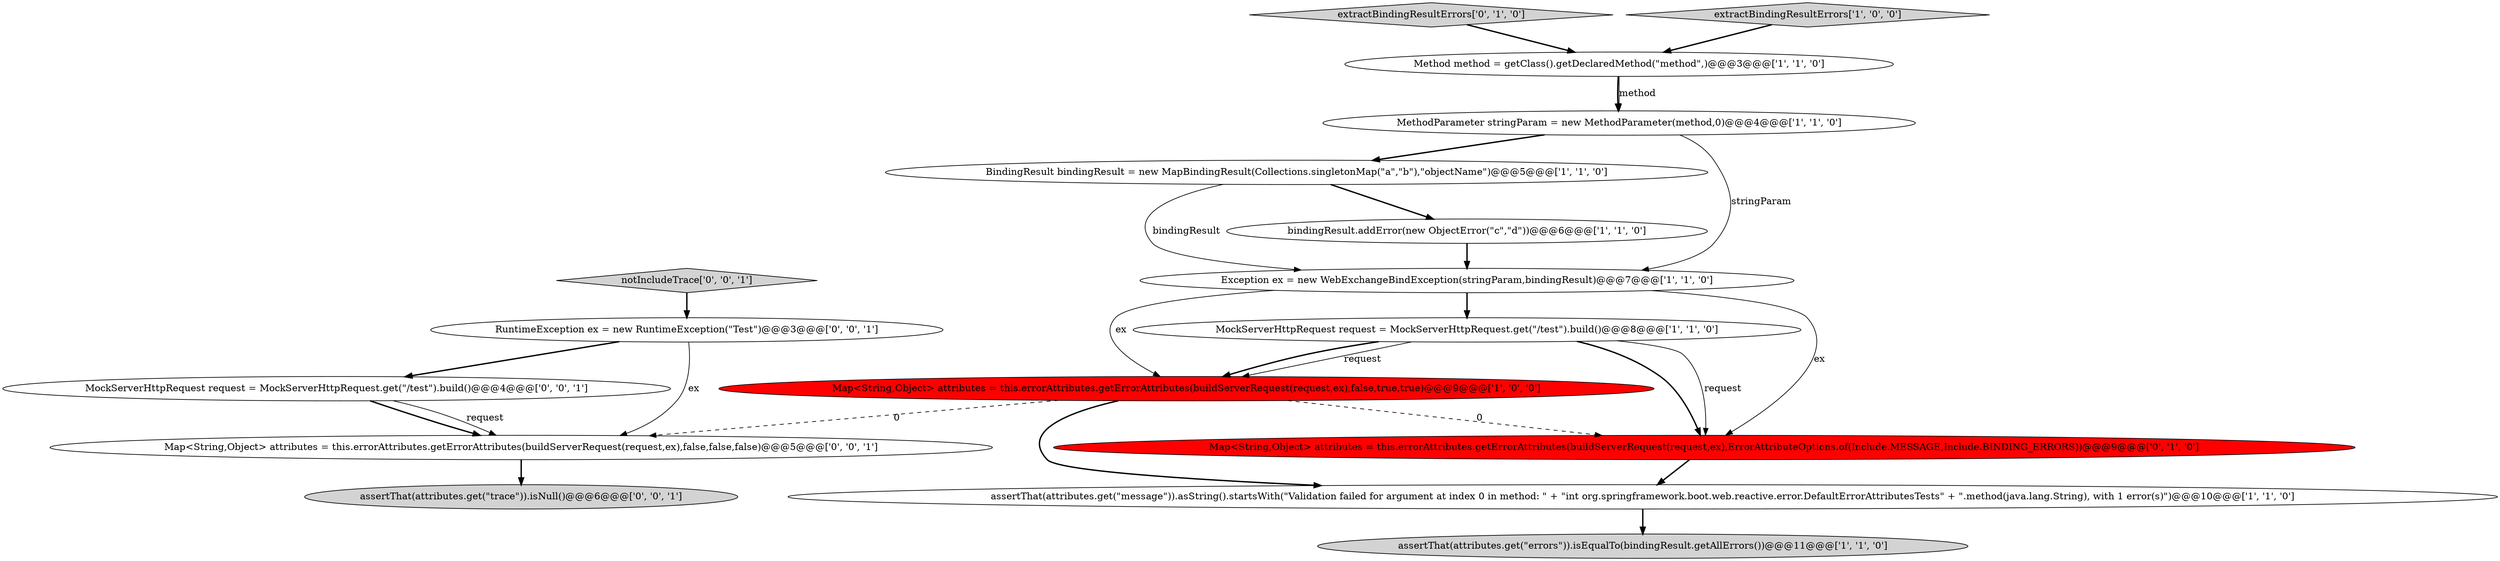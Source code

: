 digraph {
12 [style = filled, label = "Map<String,Object> attributes = this.errorAttributes.getErrorAttributes(buildServerRequest(request,ex),false,false,false)@@@5@@@['0', '0', '1']", fillcolor = white, shape = ellipse image = "AAA0AAABBB3BBB"];
5 [style = filled, label = "assertThat(attributes.get(\"message\")).asString().startsWith(\"Validation failed for argument at index 0 in method: \" + \"int org.springframework.boot.web.reactive.error.DefaultErrorAttributesTests\" + \".method(java.lang.String), with 1 error(s)\")@@@10@@@['1', '1', '0']", fillcolor = white, shape = ellipse image = "AAA0AAABBB1BBB"];
0 [style = filled, label = "bindingResult.addError(new ObjectError(\"c\",\"d\"))@@@6@@@['1', '1', '0']", fillcolor = white, shape = ellipse image = "AAA0AAABBB1BBB"];
10 [style = filled, label = "extractBindingResultErrors['0', '1', '0']", fillcolor = lightgray, shape = diamond image = "AAA0AAABBB2BBB"];
13 [style = filled, label = "notIncludeTrace['0', '0', '1']", fillcolor = lightgray, shape = diamond image = "AAA0AAABBB3BBB"];
15 [style = filled, label = "assertThat(attributes.get(\"trace\")).isNull()@@@6@@@['0', '0', '1']", fillcolor = lightgray, shape = ellipse image = "AAA0AAABBB3BBB"];
16 [style = filled, label = "MockServerHttpRequest request = MockServerHttpRequest.get(\"/test\").build()@@@4@@@['0', '0', '1']", fillcolor = white, shape = ellipse image = "AAA0AAABBB3BBB"];
11 [style = filled, label = "Map<String,Object> attributes = this.errorAttributes.getErrorAttributes(buildServerRequest(request,ex),ErrorAttributeOptions.of(Include.MESSAGE,Include.BINDING_ERRORS))@@@9@@@['0', '1', '0']", fillcolor = red, shape = ellipse image = "AAA1AAABBB2BBB"];
7 [style = filled, label = "MethodParameter stringParam = new MethodParameter(method,0)@@@4@@@['1', '1', '0']", fillcolor = white, shape = ellipse image = "AAA0AAABBB1BBB"];
3 [style = filled, label = "BindingResult bindingResult = new MapBindingResult(Collections.singletonMap(\"a\",\"b\"),\"objectName\")@@@5@@@['1', '1', '0']", fillcolor = white, shape = ellipse image = "AAA0AAABBB1BBB"];
9 [style = filled, label = "Exception ex = new WebExchangeBindException(stringParam,bindingResult)@@@7@@@['1', '1', '0']", fillcolor = white, shape = ellipse image = "AAA0AAABBB1BBB"];
14 [style = filled, label = "RuntimeException ex = new RuntimeException(\"Test\")@@@3@@@['0', '0', '1']", fillcolor = white, shape = ellipse image = "AAA0AAABBB3BBB"];
6 [style = filled, label = "assertThat(attributes.get(\"errors\")).isEqualTo(bindingResult.getAllErrors())@@@11@@@['1', '1', '0']", fillcolor = lightgray, shape = ellipse image = "AAA0AAABBB1BBB"];
8 [style = filled, label = "Map<String,Object> attributes = this.errorAttributes.getErrorAttributes(buildServerRequest(request,ex),false,true,true)@@@9@@@['1', '0', '0']", fillcolor = red, shape = ellipse image = "AAA1AAABBB1BBB"];
4 [style = filled, label = "MockServerHttpRequest request = MockServerHttpRequest.get(\"/test\").build()@@@8@@@['1', '1', '0']", fillcolor = white, shape = ellipse image = "AAA0AAABBB1BBB"];
2 [style = filled, label = "Method method = getClass().getDeclaredMethod(\"method\",)@@@3@@@['1', '1', '0']", fillcolor = white, shape = ellipse image = "AAA0AAABBB1BBB"];
1 [style = filled, label = "extractBindingResultErrors['1', '0', '0']", fillcolor = lightgray, shape = diamond image = "AAA0AAABBB1BBB"];
14->16 [style = bold, label=""];
9->8 [style = solid, label="ex"];
4->8 [style = solid, label="request"];
0->9 [style = bold, label=""];
9->4 [style = bold, label=""];
3->9 [style = solid, label="bindingResult"];
12->15 [style = bold, label=""];
7->9 [style = solid, label="stringParam"];
16->12 [style = solid, label="request"];
8->12 [style = dashed, label="0"];
7->3 [style = bold, label=""];
3->0 [style = bold, label=""];
9->11 [style = solid, label="ex"];
11->5 [style = bold, label=""];
5->6 [style = bold, label=""];
8->5 [style = bold, label=""];
14->12 [style = solid, label="ex"];
4->8 [style = bold, label=""];
10->2 [style = bold, label=""];
1->2 [style = bold, label=""];
4->11 [style = solid, label="request"];
2->7 [style = bold, label=""];
8->11 [style = dashed, label="0"];
4->11 [style = bold, label=""];
16->12 [style = bold, label=""];
13->14 [style = bold, label=""];
2->7 [style = solid, label="method"];
}

